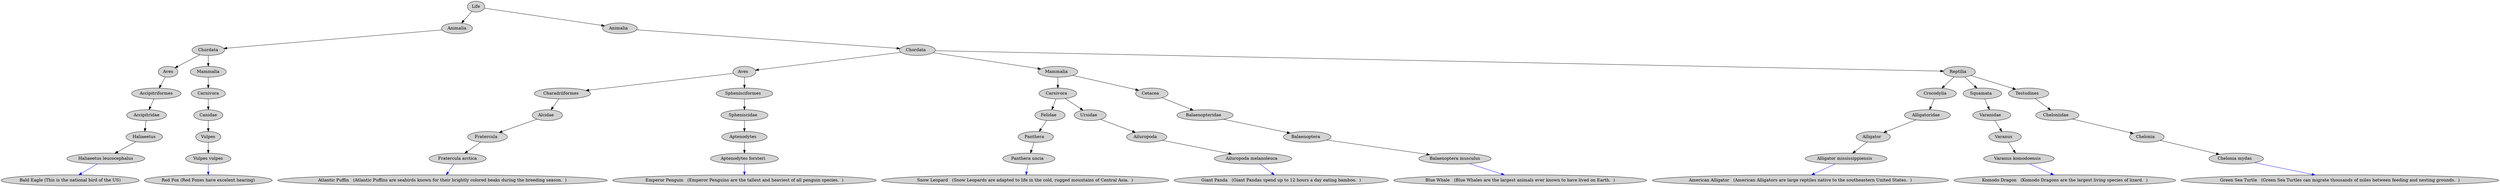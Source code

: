 digraph TaxonomyTree {
node [shape=ellipse, style=filled, fillcolor=lightgray];
"Life" -> "Animalia";
"Animalia" -> "Chordata";
"Chordata" -> "Aves";
"Aves" -> "Accipitriformes";
"Accipitriformes" -> "Accipitridae";
"Accipitridae" -> "Haliaeetus";
"Haliaeetus" -> "Haliaeetus leucocephalus";
"Haliaeetus leucocephalus" -> "Bald Eagle (This is the national bird of the US)" [color=blue];
"Chordata" -> "Mammalia";
"Mammalia" -> "Carnivora";
"Carnivora" -> "Canidae";
"Canidae" -> "Vulpes";
"Vulpes" -> "Vulpes vulpes";
"Vulpes vulpes" -> "Red Fox (Red Foxes have excelent hearing)" [color=blue];
"Life" -> "Animalia  ";
"Animalia  " -> "Chordata  ";
"Chordata  " -> "Aves  ";
"Aves  " -> "Charadriiformes  ";
"Charadriiformes  " -> "Alcidae  ";
"Alcidae  " -> "Fratercula  ";
"Fratercula  " -> "Fratercula arctica";
"Fratercula arctica" -> "Atlantic Puffin   (Atlantic Puffins are seabirds known for their brightly colored beaks during the breeding season.  )" [color=blue];
"Aves  " -> "Sphenisciformes  ";
"Sphenisciformes  " -> "Spheniscidae  ";
"Spheniscidae  " -> "Aptenodytes  ";
"Aptenodytes  " -> "Aptenodytes forsteri  ";
"Aptenodytes forsteri  " -> "Emperor Penguin   (Emperor Penguins are the tallest and heaviest of all penguin species.  )" [color=blue];
"Chordata  " -> "Mammalia  ";
"Mammalia  " -> "Carnivora  ";
"Carnivora  " -> "Felidae  ";
"Felidae  " -> "Panthera  ";
"Panthera  " -> "Panthera uncia  ";
"Panthera uncia  " -> "Snow Leopard   (Snow Leopards are adapted to life in the cold, rugged mountains of Central Asia.  )" [color=blue];
"Carnivora  " -> "Ursidae  ";
"Ursidae  " -> "Ailuropoda  ";
"Ailuropoda  " -> "Ailuropoda melanoleuca  ";
"Ailuropoda melanoleuca  " -> "Giant Panda   (Giant Pandas spend up to 12 hours a day eating bamboo.  )" [color=blue];
"Mammalia  " -> "Cetacea  ";
"Cetacea  " -> "Balaenopteridae  ";
"Balaenopteridae  " -> "Balaenoptera  ";
"Balaenoptera  " -> "Balaenoptera musculus";
"Balaenoptera musculus" -> "Blue Whale   (Blue Whales are the largest animals ever known to have lived on Earth.  )" [color=blue];
"Chordata  " -> "Reptilia  ";
"Reptilia  " -> "Crocodylia  ";
"Crocodylia  " -> "Alligatoridae  ";
"Alligatoridae  " -> "Alligator  ";
"Alligator  " -> "Alligator mississippiensis  ";
"Alligator mississippiensis  " -> "American Alligator   (American Alligators are large reptiles native to the southeastern United States.  )" [color=blue];
"Reptilia  " -> "Squamata  ";
"Squamata  " -> "Varanidae  ";
"Varanidae  " -> "Varanus  ";
"Varanus  " -> "Varanus komodoensis  ";
"Varanus komodoensis  " -> "Komodo Dragon   (Komodo Dragons are the largest living species of lizard.  )" [color=blue];
"Reptilia  " -> "Testudines  ";
"Testudines  " -> "Cheloniidae  ";
"Cheloniidae  " -> "Chelonia  ";
"Chelonia  " -> "Chelonia mydas  ";
"Chelonia mydas  " -> "Green Sea Turtle   (Green Sea Turtles can migrate thousands of miles between feeding and nesting grounds.  )" [color=blue];
}
